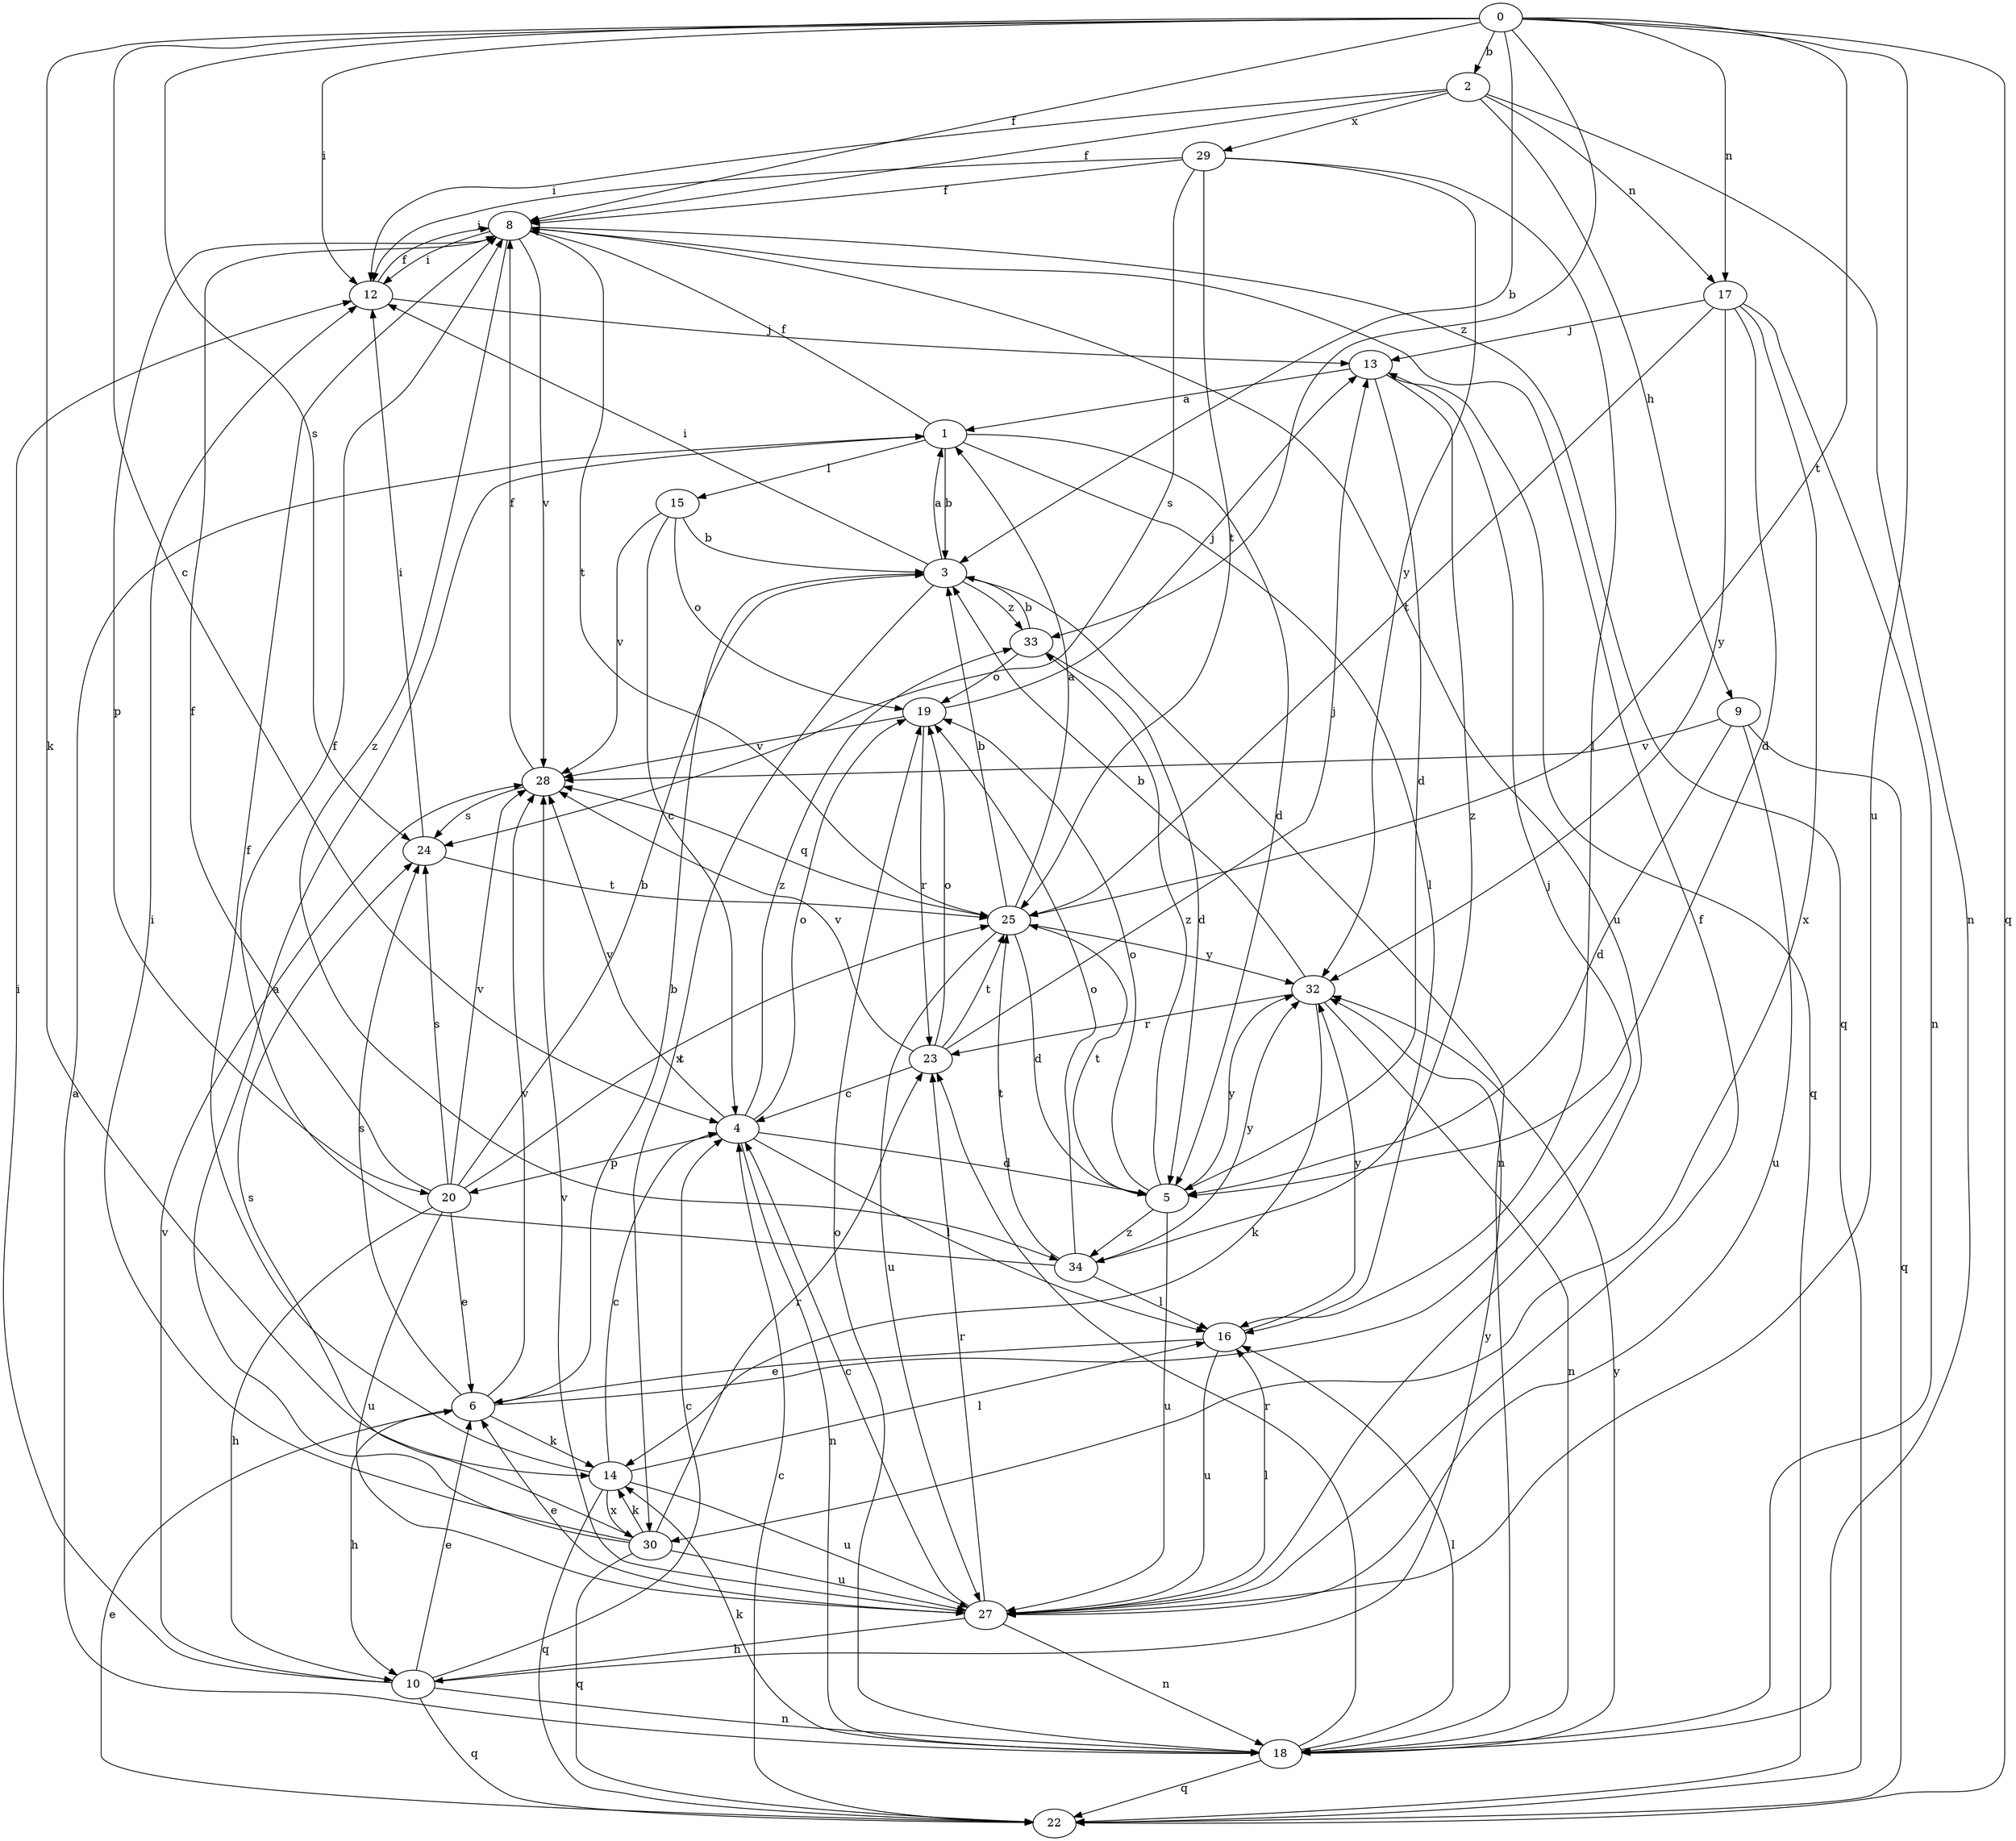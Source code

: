 strict digraph  {
0;
1;
2;
3;
4;
5;
6;
8;
9;
10;
12;
13;
14;
15;
16;
17;
18;
19;
20;
22;
23;
24;
25;
27;
28;
29;
30;
32;
33;
34;
0 -> 2  [label=b];
0 -> 3  [label=b];
0 -> 4  [label=c];
0 -> 8  [label=f];
0 -> 12  [label=i];
0 -> 14  [label=k];
0 -> 17  [label=n];
0 -> 22  [label=q];
0 -> 24  [label=s];
0 -> 25  [label=t];
0 -> 27  [label=u];
0 -> 33  [label=z];
1 -> 3  [label=b];
1 -> 5  [label=d];
1 -> 8  [label=f];
1 -> 15  [label=l];
1 -> 16  [label=l];
2 -> 8  [label=f];
2 -> 9  [label=h];
2 -> 12  [label=i];
2 -> 17  [label=n];
2 -> 18  [label=n];
2 -> 29  [label=x];
3 -> 1  [label=a];
3 -> 12  [label=i];
3 -> 18  [label=n];
3 -> 30  [label=x];
3 -> 33  [label=z];
4 -> 5  [label=d];
4 -> 16  [label=l];
4 -> 18  [label=n];
4 -> 19  [label=o];
4 -> 20  [label=p];
4 -> 28  [label=v];
4 -> 33  [label=z];
5 -> 19  [label=o];
5 -> 25  [label=t];
5 -> 27  [label=u];
5 -> 32  [label=y];
5 -> 33  [label=z];
5 -> 34  [label=z];
6 -> 3  [label=b];
6 -> 10  [label=h];
6 -> 13  [label=j];
6 -> 14  [label=k];
6 -> 24  [label=s];
6 -> 28  [label=v];
8 -> 12  [label=i];
8 -> 20  [label=p];
8 -> 22  [label=q];
8 -> 25  [label=t];
8 -> 27  [label=u];
8 -> 28  [label=v];
8 -> 34  [label=z];
9 -> 5  [label=d];
9 -> 22  [label=q];
9 -> 27  [label=u];
9 -> 28  [label=v];
10 -> 4  [label=c];
10 -> 6  [label=e];
10 -> 12  [label=i];
10 -> 18  [label=n];
10 -> 22  [label=q];
10 -> 28  [label=v];
10 -> 32  [label=y];
12 -> 8  [label=f];
12 -> 13  [label=j];
13 -> 1  [label=a];
13 -> 5  [label=d];
13 -> 22  [label=q];
13 -> 34  [label=z];
14 -> 4  [label=c];
14 -> 8  [label=f];
14 -> 16  [label=l];
14 -> 22  [label=q];
14 -> 27  [label=u];
14 -> 30  [label=x];
15 -> 3  [label=b];
15 -> 4  [label=c];
15 -> 19  [label=o];
15 -> 28  [label=v];
16 -> 6  [label=e];
16 -> 27  [label=u];
16 -> 32  [label=y];
17 -> 5  [label=d];
17 -> 13  [label=j];
17 -> 18  [label=n];
17 -> 25  [label=t];
17 -> 30  [label=x];
17 -> 32  [label=y];
18 -> 1  [label=a];
18 -> 14  [label=k];
18 -> 16  [label=l];
18 -> 19  [label=o];
18 -> 22  [label=q];
18 -> 23  [label=r];
18 -> 32  [label=y];
19 -> 13  [label=j];
19 -> 23  [label=r];
19 -> 28  [label=v];
20 -> 3  [label=b];
20 -> 6  [label=e];
20 -> 8  [label=f];
20 -> 10  [label=h];
20 -> 24  [label=s];
20 -> 25  [label=t];
20 -> 27  [label=u];
20 -> 28  [label=v];
22 -> 4  [label=c];
22 -> 6  [label=e];
23 -> 4  [label=c];
23 -> 13  [label=j];
23 -> 19  [label=o];
23 -> 25  [label=t];
23 -> 28  [label=v];
24 -> 12  [label=i];
24 -> 25  [label=t];
25 -> 1  [label=a];
25 -> 3  [label=b];
25 -> 5  [label=d];
25 -> 27  [label=u];
25 -> 32  [label=y];
25 -> 28  [label=q];
27 -> 4  [label=c];
27 -> 6  [label=e];
27 -> 8  [label=f];
27 -> 10  [label=h];
27 -> 16  [label=l];
27 -> 18  [label=n];
27 -> 23  [label=r];
27 -> 28  [label=v];
28 -> 8  [label=f];
28 -> 24  [label=s];
29 -> 8  [label=f];
29 -> 12  [label=i];
29 -> 16  [label=l];
29 -> 24  [label=s];
29 -> 25  [label=t];
29 -> 32  [label=y];
30 -> 1  [label=a];
30 -> 12  [label=i];
30 -> 14  [label=k];
30 -> 22  [label=q];
30 -> 23  [label=r];
30 -> 24  [label=s];
30 -> 27  [label=u];
32 -> 3  [label=b];
32 -> 14  [label=k];
32 -> 18  [label=n];
32 -> 23  [label=r];
33 -> 3  [label=b];
33 -> 5  [label=d];
33 -> 19  [label=o];
34 -> 8  [label=f];
34 -> 16  [label=l];
34 -> 19  [label=o];
34 -> 25  [label=t];
34 -> 32  [label=y];
}
